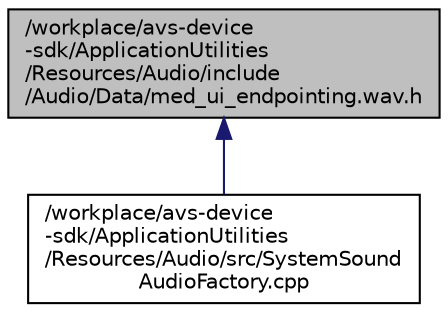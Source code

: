 digraph "/workplace/avs-device-sdk/ApplicationUtilities/Resources/Audio/include/Audio/Data/med_ui_endpointing.wav.h"
{
 // LATEX_PDF_SIZE
  edge [fontname="Helvetica",fontsize="10",labelfontname="Helvetica",labelfontsize="10"];
  node [fontname="Helvetica",fontsize="10",shape=record];
  Node1 [label="/workplace/avs-device\l-sdk/ApplicationUtilities\l/Resources/Audio/include\l/Audio/Data/med_ui_endpointing.wav.h",height=0.2,width=0.4,color="black", fillcolor="grey75", style="filled", fontcolor="black",tooltip=" "];
  Node1 -> Node2 [dir="back",color="midnightblue",fontsize="10",style="solid",fontname="Helvetica"];
  Node2 [label="/workplace/avs-device\l-sdk/ApplicationUtilities\l/Resources/Audio/src/SystemSound\lAudioFactory.cpp",height=0.2,width=0.4,color="black", fillcolor="white", style="filled",URL="$_system_sound_audio_factory_8cpp.html",tooltip=" "];
}
